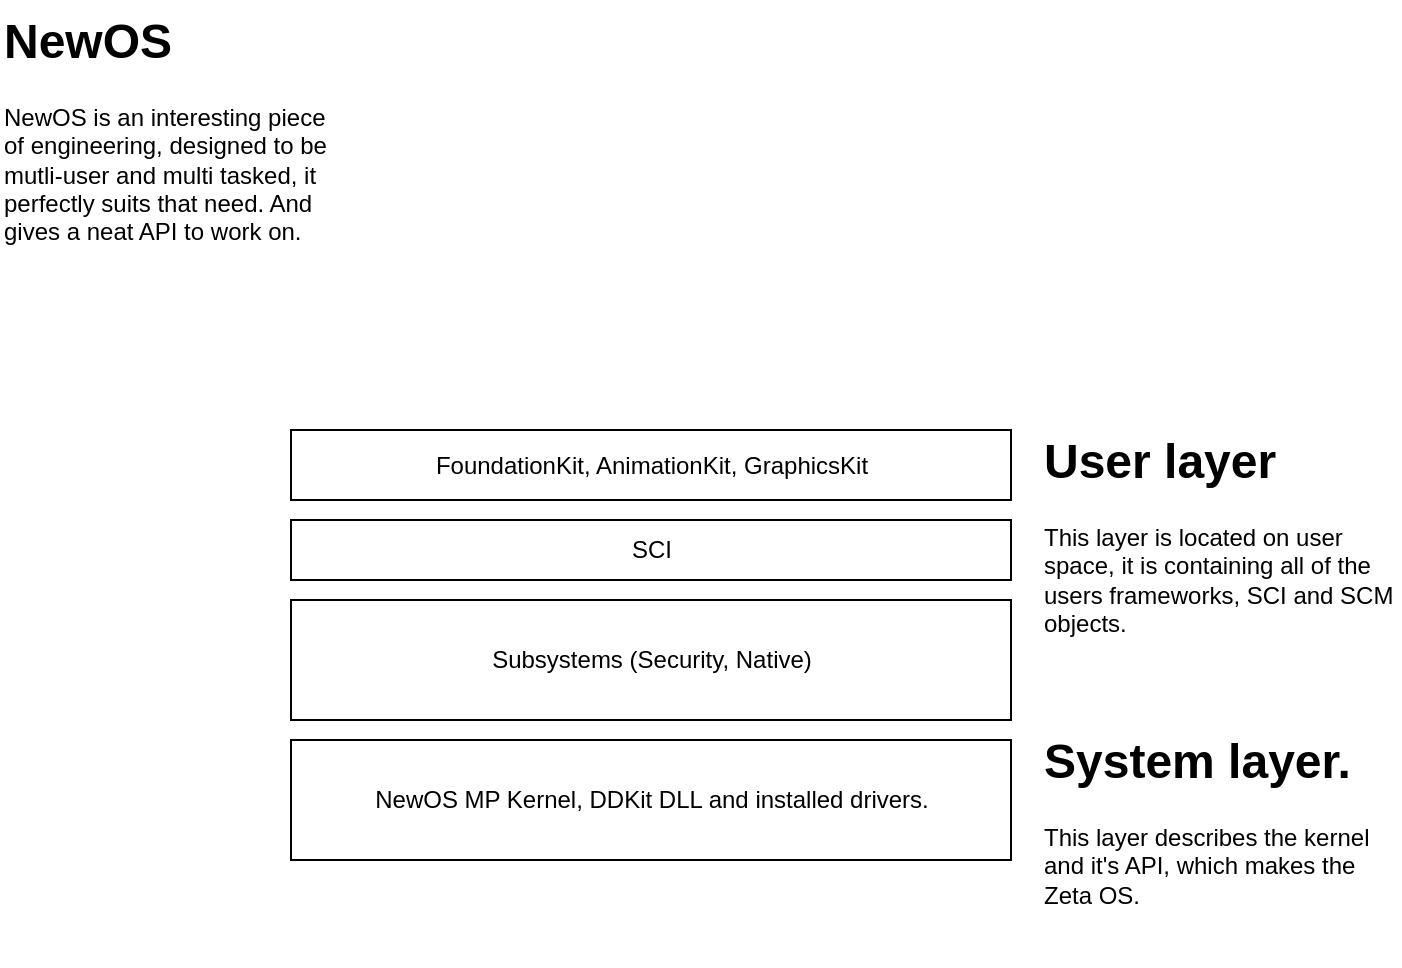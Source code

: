 <mxfile>
    <diagram name="Page-1" id="lDkK2i6CeL2VbSOVDvrP">
        <mxGraphModel dx="746" dy="307" grid="1" gridSize="10" guides="1" tooltips="1" connect="1" arrows="1" fold="1" page="1" pageScale="1" pageWidth="827" pageHeight="1169" math="0" shadow="0">
            <root>
                <mxCell id="0"/>
                <mxCell id="1" parent="0"/>
                <mxCell id="ifhO3zQZNW-sXvZMTmu8-2" value="SCI" style="rounded=0;whiteSpace=wrap;html=1;" parent="1" vertex="1">
                    <mxGeometry x="235.5" y="340" width="360" height="30" as="geometry"/>
                </mxCell>
                <mxCell id="ifhO3zQZNW-sXvZMTmu8-3" value="FoundationKit, AnimationKit, GraphicsKit" style="rounded=0;whiteSpace=wrap;html=1;" parent="1" vertex="1">
                    <mxGeometry x="235.5" y="295" width="360" height="35" as="geometry"/>
                </mxCell>
                <mxCell id="ifhO3zQZNW-sXvZMTmu8-8" value="&lt;h1 style=&quot;margin-top: 0px;&quot;&gt;System layer.&lt;/h1&gt;&lt;p&gt;This layer describes the kernel and it's API, which makes the Zeta OS.&lt;/p&gt;" style="text;html=1;whiteSpace=wrap;overflow=hidden;rounded=0;" parent="1" vertex="1">
                    <mxGeometry x="610" y="440" width="180" height="120" as="geometry"/>
                </mxCell>
                <mxCell id="ifhO3zQZNW-sXvZMTmu8-13" value="NewOS MP Kernel, DDKit&amp;nbsp;DLL and installed drivers." style="rounded=0;whiteSpace=wrap;html=1;" parent="1" vertex="1">
                    <mxGeometry x="235.5" y="450" width="360" height="60" as="geometry"/>
                </mxCell>
                <mxCell id="2" value="&lt;h1 style=&quot;margin-top: 0px;&quot;&gt;User layer&lt;/h1&gt;&lt;div&gt;This layer is located on user space, it is containing all of the users frameworks, SCI and SCM objects.&lt;/div&gt;" style="text;html=1;whiteSpace=wrap;overflow=hidden;rounded=0;" parent="1" vertex="1">
                    <mxGeometry x="610" y="290" width="180" height="120" as="geometry"/>
                </mxCell>
                <mxCell id="3" value="&lt;h1 style=&quot;margin-top: 0px;&quot;&gt;NewOS&lt;/h1&gt;&lt;div&gt;NewOS is an interesting piece&lt;/div&gt;&lt;div&gt;of engineering, designed to be mutli-user and multi tasked, it perfectly suits that need. And gives a neat API to work on.&lt;/div&gt;" style="text;html=1;whiteSpace=wrap;overflow=hidden;rounded=0;" parent="1" vertex="1">
                    <mxGeometry x="90" y="80" width="180" height="130" as="geometry"/>
                </mxCell>
                <mxCell id="4" value="Subsystems (Security, Native)" style="rounded=0;whiteSpace=wrap;html=1;" vertex="1" parent="1">
                    <mxGeometry x="235.5" y="380" width="360" height="60" as="geometry"/>
                </mxCell>
            </root>
        </mxGraphModel>
    </diagram>
</mxfile>
